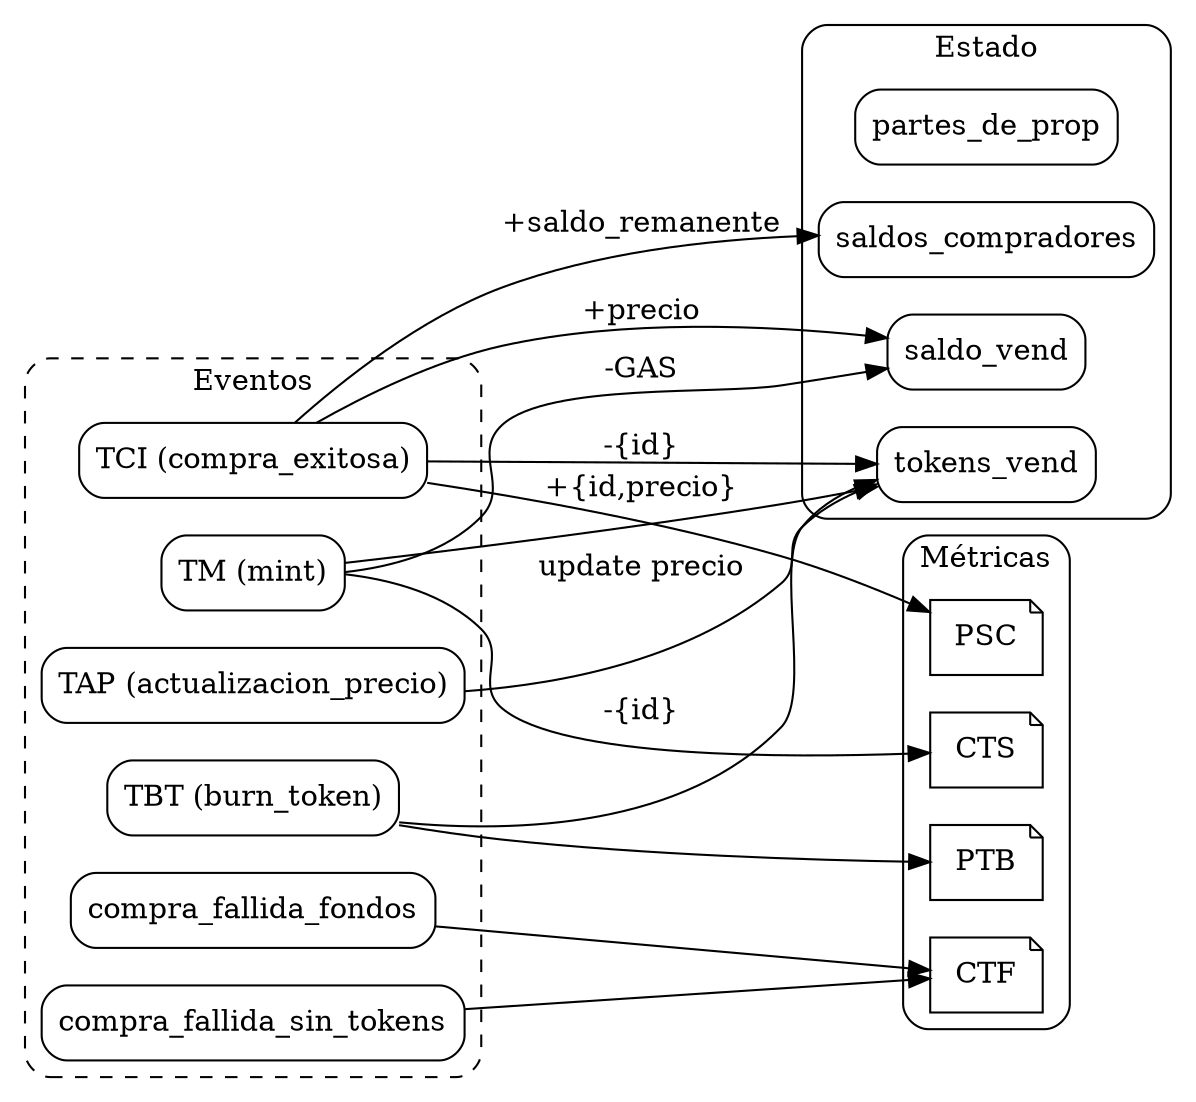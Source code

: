 digraph EstadoMetricas {
  rankdir=LR;
  node [shape=rect, style=rounded];

  subgraph cluster_state {
    label="Estado";
    style="rounded";
    partes     [label="partes_de_prop"];
    tokens     [label="tokens_vend"];
    saldo      [label="saldo_vend"];
    compradores[label="saldos_compradores"];
  }

  subgraph cluster_events {
    label="Eventos";
    style="dashed,rounded";
    TM  [label="TM (mint)"];
    TCI [label="TCI (compra_exitosa)"];
    CFF [label="compra_fallida_fondos"];
    CST [label="compra_fallida_sin_tokens"];
    TBT [label="TBT (burn_token)"];
    TAP [label="TAP (actualizacion_precio)"];
  }

  subgraph cluster_metrics {
    label="Métricas";
    style="rounded";
    CTS [shape=note, label="CTS"];
    PTB [shape=note, label="PTB"];
    PSC [shape=note, label="PSC"];
    CTF [shape=note, label="CTF"];
  }

  TM  -> tokens [label="+{id,precio}"];
  TM  -> saldo  [label="-GAS"];
  TM  -> CTS;

  TCI -> tokens [label="-{id}"];
  TCI -> saldo  [label="+precio"];
  TCI -> compradores [label="+saldo_remanente"];
  TCI -> PSC;

  CFF -> CTF;
  CST -> CTF;

  TBT -> tokens [label="-{id}"];
  TBT -> PTB;

  TAP -> tokens [label="update precio"];
}
